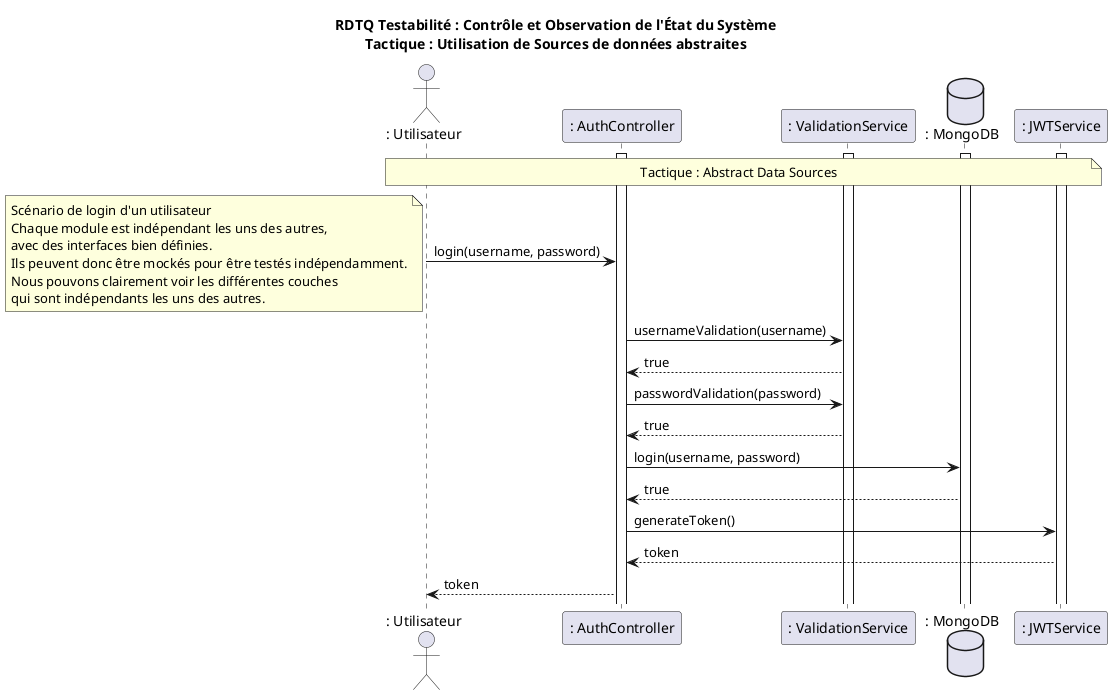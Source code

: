 @startuml
title RDTQ Testabilité : Contrôle et Observation de l'État du Système\nTactique : Utilisation de Sources de données abstraites




actor ": Utilisateur" as user
participant ": AuthController" as auth
participant ": ValidationService" as val
database ": MongoDB" as db
participant ": JWTService" as jwt

note over user, jwt : Tactique : Abstract Data Sources

activate auth
activate jwt
activate val
activate db
user -> auth : login(username, password)
note left : Scénario de login d'un utilisateur\nChaque module est indépendant les uns des autres,\navec des interfaces bien définies.\nIls peuvent donc être mockés pour être testés indépendamment.\nNous pouvons clairement voir les différentes couches\nqui sont indépendants les uns des autres.

auth -> val : usernameValidation(username)
val --> auth : true
auth -> val : passwordValidation(password)
val --> auth : true
auth -> db : login(username, password)
db --> auth : true
auth -> jwt : generateToken()
jwt --> auth : token
auth --> user : token

@enduml

